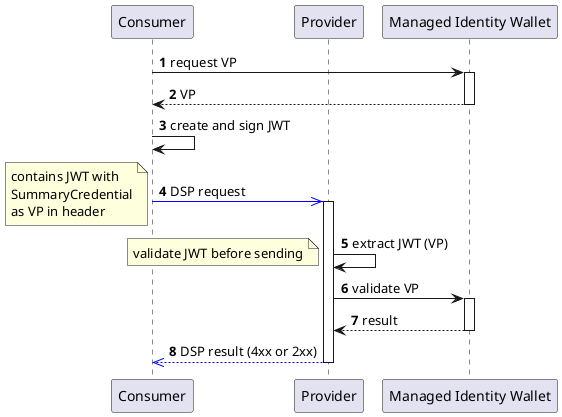 @startuml
participant Consumer as cons
participant Provider as prov
participant "Managed Identity Wallet" as miw

autonumber

cons -> miw++: request VP
return VP

cons -> cons : create and sign JWT

cons -[#blue]>> prov ++: DSP request
note left: contains JWT with\nSummaryCredential\nas VP in header

prov -> prov: extract JWT (VP) 
note left: validate JWT before sending
prov -> miw ++ : validate VP
return result

return DSP result (4xx or 2xx)

@enduml